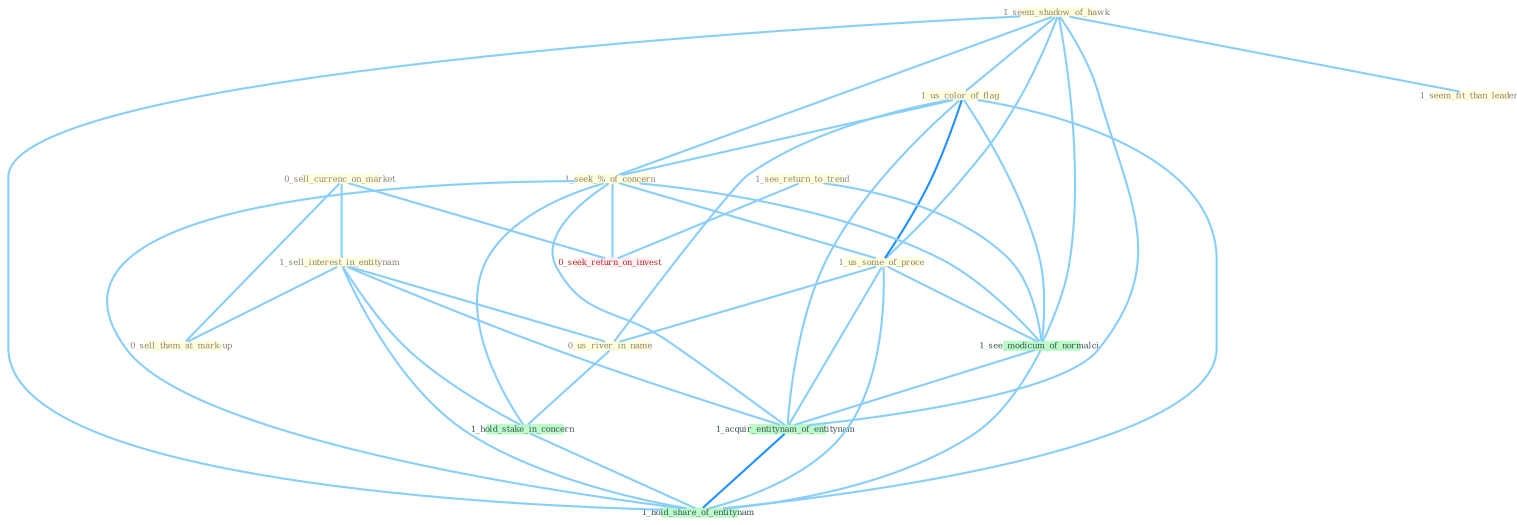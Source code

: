 Graph G{ 
    node
    [shape=polygon,style=filled,width=.5,height=.06,color="#BDFCC9",fixedsize=true,fontsize=4,
    fontcolor="#2f4f4f"];
    {node
    [color="#ffffe0", fontcolor="#8b7d6b"] "0_sell_currenc_on_market " "1_seem_shadow_of_hawk " "1_sell_interest_in_entitynam " "0_sell_them_at_mark-up " "1_us_color_of_flag " "1_seek_%_of_concern " "1_us_some_of_proce " "1_see_return_to_trend " "0_us_river_in_name " "1_seem_fit_than_leader "}
{node [color="#fff0f5", fontcolor="#b22222"] "0_seek_return_on_invest "}
edge [color="#B0E2FF"];

	"0_sell_currenc_on_market " -- "1_sell_interest_in_entitynam " [w="1", color="#87cefa" ];
	"0_sell_currenc_on_market " -- "0_sell_them_at_mark-up " [w="1", color="#87cefa" ];
	"0_sell_currenc_on_market " -- "0_seek_return_on_invest " [w="1", color="#87cefa" ];
	"1_seem_shadow_of_hawk " -- "1_us_color_of_flag " [w="1", color="#87cefa" ];
	"1_seem_shadow_of_hawk " -- "1_seek_%_of_concern " [w="1", color="#87cefa" ];
	"1_seem_shadow_of_hawk " -- "1_us_some_of_proce " [w="1", color="#87cefa" ];
	"1_seem_shadow_of_hawk " -- "1_seem_fit_than_leader " [w="1", color="#87cefa" ];
	"1_seem_shadow_of_hawk " -- "1_see_modicum_of_normalci " [w="1", color="#87cefa" ];
	"1_seem_shadow_of_hawk " -- "1_acquir_entitynam_of_entitynam " [w="1", color="#87cefa" ];
	"1_seem_shadow_of_hawk " -- "1_hold_share_of_entitynam " [w="1", color="#87cefa" ];
	"1_sell_interest_in_entitynam " -- "0_sell_them_at_mark-up " [w="1", color="#87cefa" ];
	"1_sell_interest_in_entitynam " -- "0_us_river_in_name " [w="1", color="#87cefa" ];
	"1_sell_interest_in_entitynam " -- "1_hold_stake_in_concern " [w="1", color="#87cefa" ];
	"1_sell_interest_in_entitynam " -- "1_acquir_entitynam_of_entitynam " [w="1", color="#87cefa" ];
	"1_sell_interest_in_entitynam " -- "1_hold_share_of_entitynam " [w="1", color="#87cefa" ];
	"1_us_color_of_flag " -- "1_seek_%_of_concern " [w="1", color="#87cefa" ];
	"1_us_color_of_flag " -- "1_us_some_of_proce " [w="2", color="#1e90ff" , len=0.8];
	"1_us_color_of_flag " -- "0_us_river_in_name " [w="1", color="#87cefa" ];
	"1_us_color_of_flag " -- "1_see_modicum_of_normalci " [w="1", color="#87cefa" ];
	"1_us_color_of_flag " -- "1_acquir_entitynam_of_entitynam " [w="1", color="#87cefa" ];
	"1_us_color_of_flag " -- "1_hold_share_of_entitynam " [w="1", color="#87cefa" ];
	"1_seek_%_of_concern " -- "1_us_some_of_proce " [w="1", color="#87cefa" ];
	"1_seek_%_of_concern " -- "1_hold_stake_in_concern " [w="1", color="#87cefa" ];
	"1_seek_%_of_concern " -- "0_seek_return_on_invest " [w="1", color="#87cefa" ];
	"1_seek_%_of_concern " -- "1_see_modicum_of_normalci " [w="1", color="#87cefa" ];
	"1_seek_%_of_concern " -- "1_acquir_entitynam_of_entitynam " [w="1", color="#87cefa" ];
	"1_seek_%_of_concern " -- "1_hold_share_of_entitynam " [w="1", color="#87cefa" ];
	"1_us_some_of_proce " -- "0_us_river_in_name " [w="1", color="#87cefa" ];
	"1_us_some_of_proce " -- "1_see_modicum_of_normalci " [w="1", color="#87cefa" ];
	"1_us_some_of_proce " -- "1_acquir_entitynam_of_entitynam " [w="1", color="#87cefa" ];
	"1_us_some_of_proce " -- "1_hold_share_of_entitynam " [w="1", color="#87cefa" ];
	"1_see_return_to_trend " -- "0_seek_return_on_invest " [w="1", color="#87cefa" ];
	"1_see_return_to_trend " -- "1_see_modicum_of_normalci " [w="1", color="#87cefa" ];
	"0_us_river_in_name " -- "1_hold_stake_in_concern " [w="1", color="#87cefa" ];
	"1_hold_stake_in_concern " -- "1_hold_share_of_entitynam " [w="1", color="#87cefa" ];
	"1_see_modicum_of_normalci " -- "1_acquir_entitynam_of_entitynam " [w="1", color="#87cefa" ];
	"1_see_modicum_of_normalci " -- "1_hold_share_of_entitynam " [w="1", color="#87cefa" ];
	"1_acquir_entitynam_of_entitynam " -- "1_hold_share_of_entitynam " [w="2", color="#1e90ff" , len=0.8];
}